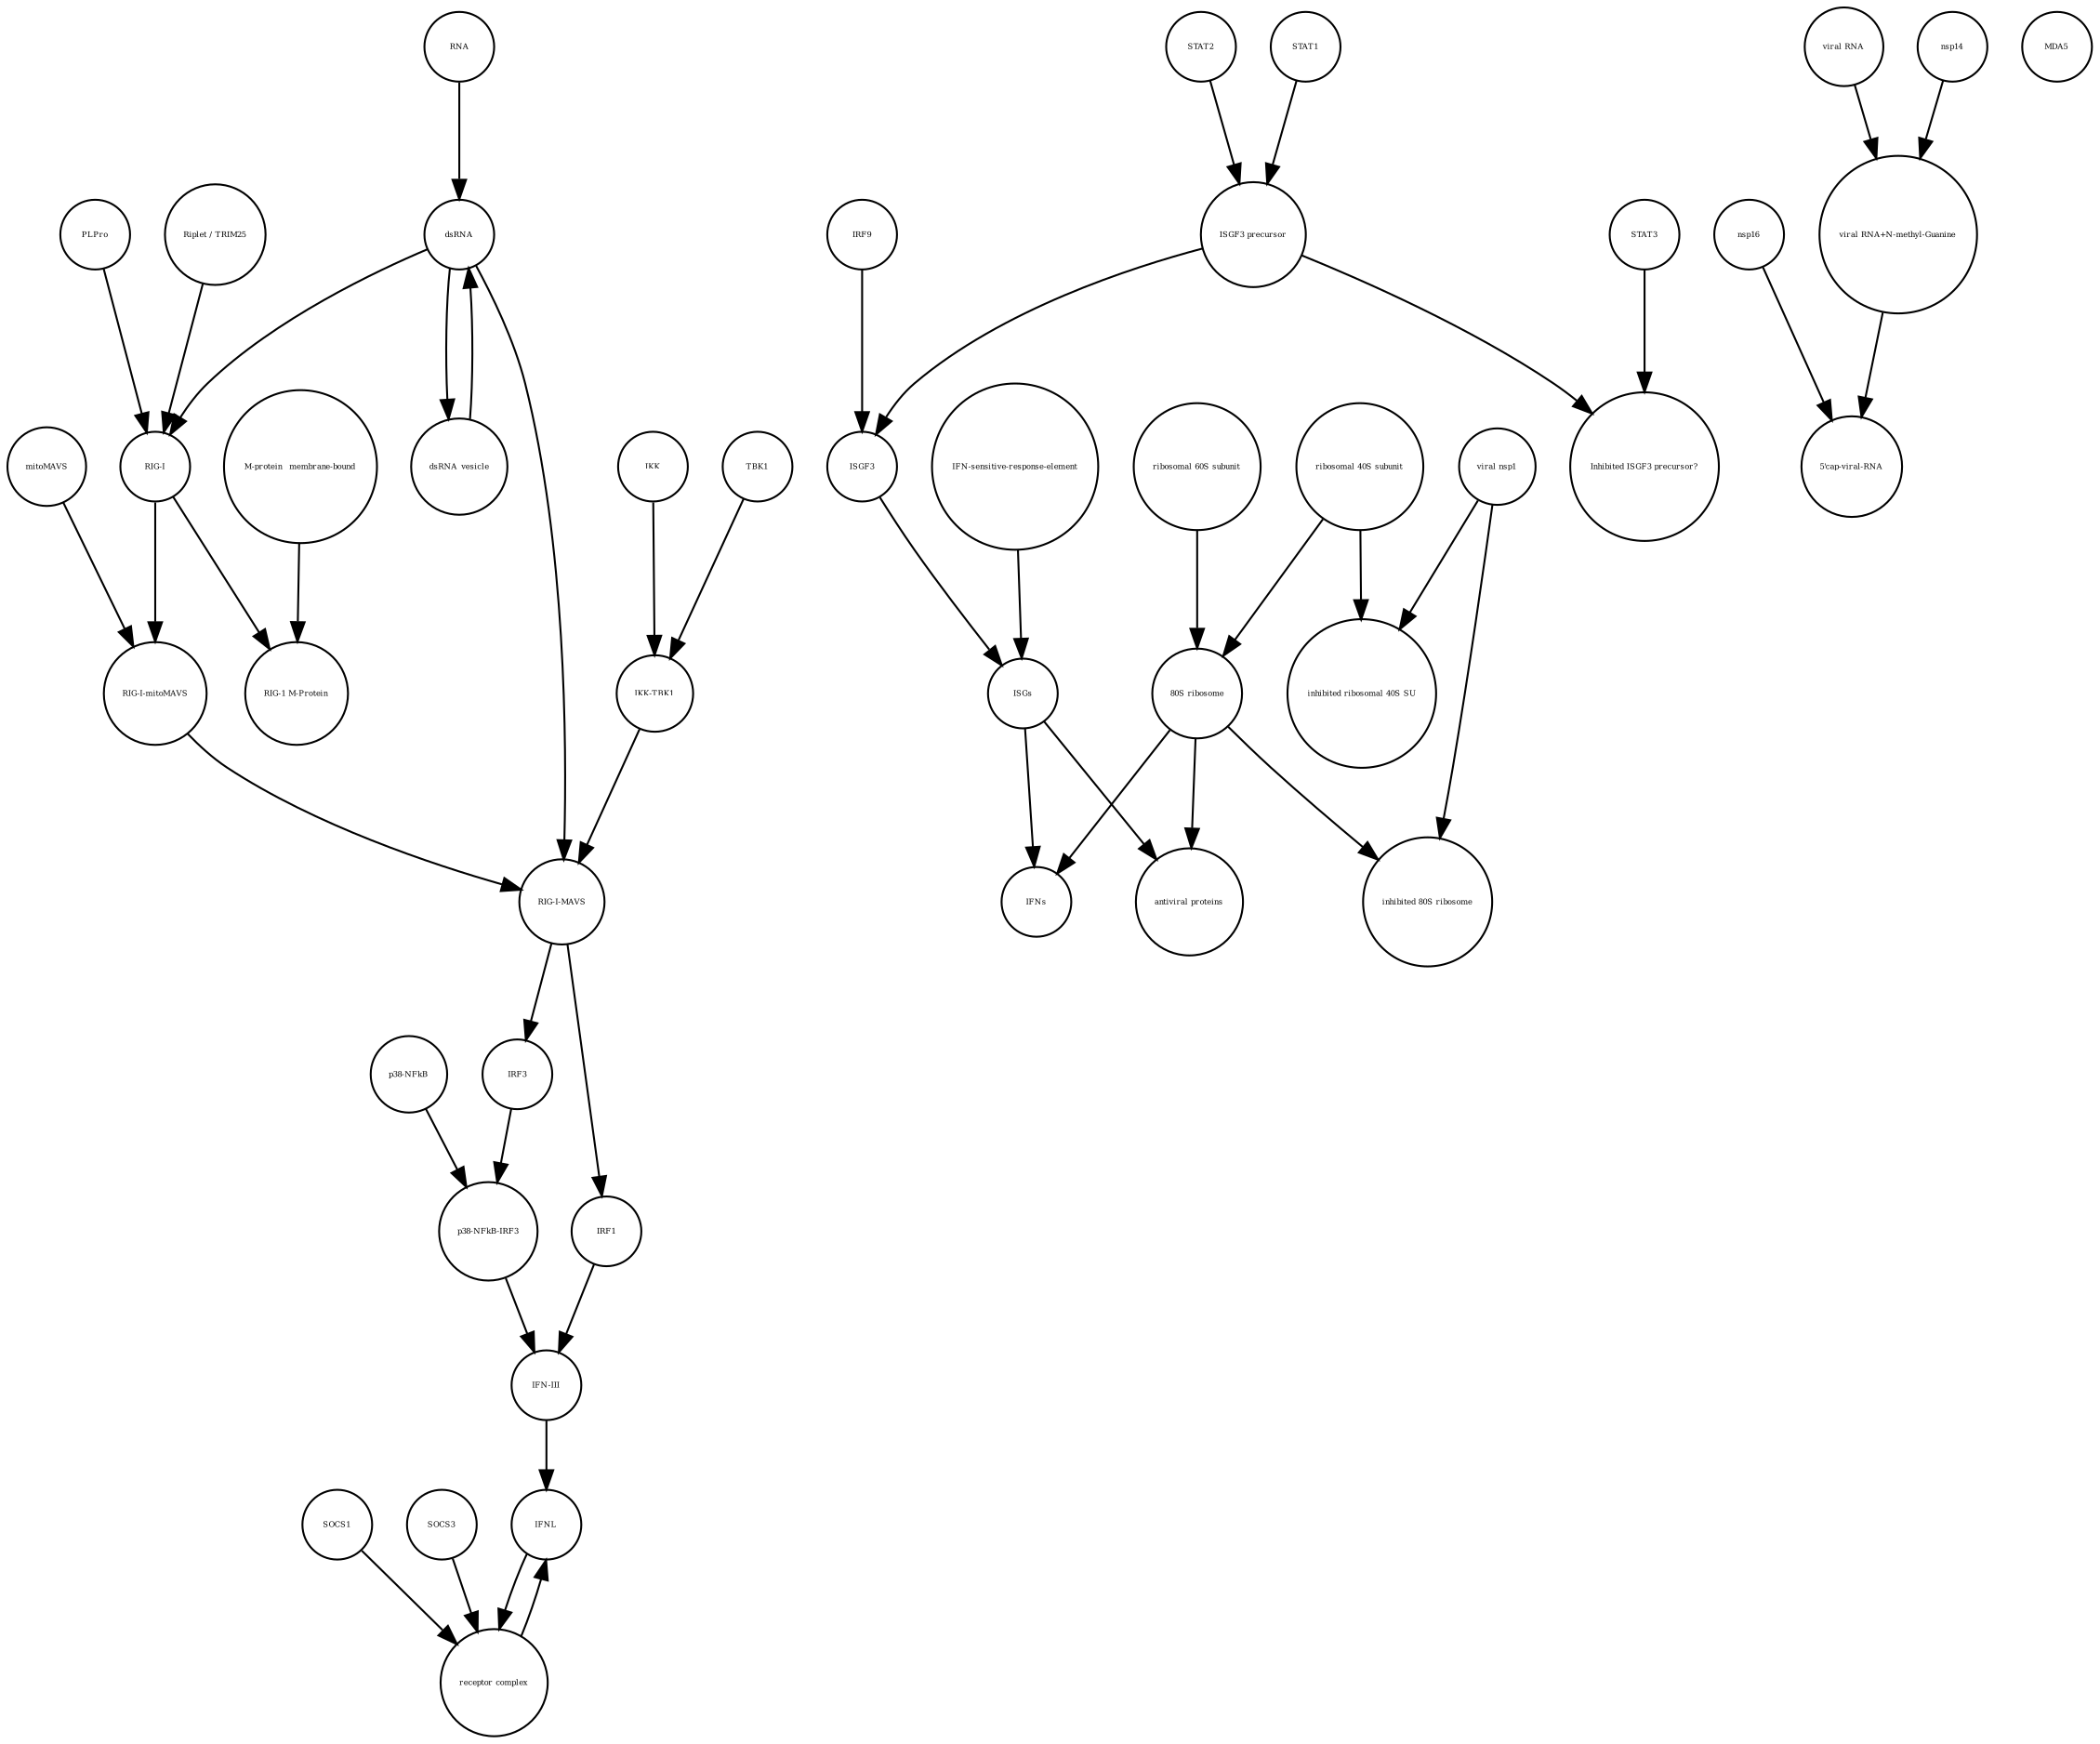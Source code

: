 strict digraph  {
IFNL [annotation="", bipartite=0, cls=macromolecule, fontsize=4, label=IFNL, shape=circle];
ISGF3 [annotation="", bipartite=0, cls=complex, fontsize=4, label=ISGF3, shape=circle];
"inhibited 80S ribosome" [annotation="", bipartite=0, cls=complex, fontsize=4, label="inhibited 80S ribosome", shape=circle];
IKK [annotation="", bipartite=0, cls=macromolecule, fontsize=4, label=IKK, shape=circle];
"viral RNA+N-methyl-Guanine" [annotation="", bipartite=0, cls="nucleic acid feature", fontsize=4, label="viral RNA+N-methyl-Guanine", shape=circle];
"RIG-I-mitoMAVS" [annotation="", bipartite=0, cls=complex, fontsize=4, label="RIG-I-mitoMAVS", shape=circle];
"ISGF3 precursor" [annotation="", bipartite=0, cls=complex, fontsize=4, label="ISGF3 precursor", shape=circle];
STAT2 [annotation="", bipartite=0, cls=macromolecule, fontsize=4, label=STAT2, shape=circle];
STAT1 [annotation="", bipartite=0, cls=macromolecule, fontsize=4, label=STAT1, shape=circle];
"viral RNA" [annotation="", bipartite=0, cls="nucleic acid feature", fontsize=4, label="viral RNA", shape=circle];
mitoMAVS [annotation="", bipartite=0, cls=macromolecule, fontsize=4, label=mitoMAVS, shape=circle];
ISGs [annotation="", bipartite=0, cls="nucleic acid feature", fontsize=4, label=ISGs, shape=circle];
"Inhibited ISGF3 precursor?" [annotation="", bipartite=0, cls=complex, fontsize=4, label="Inhibited ISGF3 precursor?", shape=circle];
"RIG-I" [annotation="", bipartite=0, cls=macromolecule, fontsize=4, label="RIG-I", shape=circle];
SOCS1 [annotation="", bipartite=0, cls=macromolecule, fontsize=4, label=SOCS1, shape=circle];
"antiviral proteins" [annotation="", bipartite=0, cls=macromolecule, fontsize=4, label="antiviral proteins", shape=circle];
IRF3 [annotation="", bipartite=0, cls=macromolecule, fontsize=4, label=IRF3, shape=circle];
PLPro [annotation="", bipartite=0, cls=macromolecule, fontsize=4, label=PLPro, shape=circle];
nsp14 [annotation="", bipartite=0, cls=macromolecule, fontsize=4, label=nsp14, shape=circle];
"80S ribosome" [annotation="", bipartite=0, cls=complex, fontsize=4, label="80S ribosome", shape=circle];
"ribosomal 60S subunit" [annotation="", bipartite=0, cls=complex, fontsize=4, label="ribosomal 60S subunit", shape=circle];
"inhibited ribosomal 40S SU" [annotation="urn_miriam_doi_10.1101%2F2020.05.18.102467", bipartite=0, cls=complex, fontsize=4, label="inhibited ribosomal 40S SU", shape=circle];
MDA5 [annotation="", bipartite=0, cls=macromolecule, fontsize=4, label=MDA5, shape=circle];
"RIG-I-MAVS" [annotation="", bipartite=0, cls=complex, fontsize=4, label="RIG-I-MAVS", shape=circle];
dsRNA_vesicle [annotation="", bipartite=0, cls="nucleic acid feature", fontsize=4, label=dsRNA_vesicle, shape=circle];
"IKK-TBK1" [annotation="", bipartite=0, cls=complex, fontsize=4, label="IKK-TBK1", shape=circle];
"Riplet / TRIM25" [annotation="", bipartite=0, cls=macromolecule, fontsize=4, label="Riplet / TRIM25", shape=circle];
dsRNA [annotation="", bipartite=0, cls="nucleic acid feature", fontsize=4, label=dsRNA, shape=circle];
"viral nsp1" [annotation="", bipartite=0, cls=macromolecule, fontsize=4, label="viral nsp1", shape=circle];
"RIG-1 M-Protein" [annotation="", bipartite=0, cls=complex, fontsize=4, label="RIG-1 M-Protein", shape=circle];
nsp16 [annotation="", bipartite=0, cls=macromolecule, fontsize=4, label=nsp16, shape=circle];
IRF9 [annotation="", bipartite=0, cls=macromolecule, fontsize=4, label=IRF9, shape=circle];
IRF1 [annotation="", bipartite=0, cls=macromolecule, fontsize=4, label=IRF1, shape=circle];
SOCS3 [annotation="", bipartite=0, cls=macromolecule, fontsize=4, label=SOCS3, shape=circle];
"p38-NFkB-IRF3" [annotation="", bipartite=0, cls=complex, fontsize=4, label="p38-NFkB-IRF3", shape=circle];
"IFN-III" [annotation="", bipartite=0, cls=macromolecule, fontsize=4, label="IFN-III", shape=circle];
"ribosomal 40S subunit" [annotation="", bipartite=0, cls=complex, fontsize=4, label="ribosomal 40S subunit", shape=circle];
"IFN-sensitive-response-element" [annotation="", bipartite=0, cls="nucleic acid feature", fontsize=4, label="IFN-sensitive-response-element", shape=circle];
TBK1 [annotation="", bipartite=0, cls=macromolecule, fontsize=4, label=TBK1, shape=circle];
IFNs [annotation="", bipartite=0, cls=macromolecule, fontsize=4, label=IFNs, shape=circle];
RNA [annotation="", bipartite=0, cls="nucleic acid feature", fontsize=4, label=RNA, shape=circle];
"M-protein_ membrane-bound" [annotation="", bipartite=0, cls=macromolecule, fontsize=4, label="M-protein_ membrane-bound", shape=circle];
"p38-NFkB" [annotation="", bipartite=0, cls=complex, fontsize=4, label="p38-NFkB", shape=circle];
"receptor complex" [annotation="", bipartite=0, cls=complex, fontsize=4, label="receptor complex", shape=circle];
"5'cap-viral-RNA" [annotation="", bipartite=0, cls="nucleic acid feature", fontsize=4, label="5'cap-viral-RNA", shape=circle];
STAT3 [annotation="", bipartite=0, cls=macromolecule, fontsize=4, label=STAT3, shape=circle];
IFNL -> "receptor complex"  [annotation="", interaction_type=stimulation];
ISGF3 -> ISGs  [annotation="", interaction_type="necessary stimulation"];
IKK -> "IKK-TBK1"  [annotation="", interaction_type=production];
"viral RNA+N-methyl-Guanine" -> "5'cap-viral-RNA"  [annotation="", interaction_type=production];
"RIG-I-mitoMAVS" -> "RIG-I-MAVS"  [annotation="", interaction_type=production];
"ISGF3 precursor" -> ISGF3  [annotation="", interaction_type=production];
"ISGF3 precursor" -> "Inhibited ISGF3 precursor?"  [annotation="", interaction_type=production];
STAT2 -> "ISGF3 precursor"  [annotation="", interaction_type=production];
STAT1 -> "ISGF3 precursor"  [annotation="", interaction_type=production];
"viral RNA" -> "viral RNA+N-methyl-Guanine"  [annotation="", interaction_type=production];
mitoMAVS -> "RIG-I-mitoMAVS"  [annotation="", interaction_type=production];
ISGs -> IFNs  [annotation="", interaction_type=production];
ISGs -> "antiviral proteins"  [annotation="", interaction_type=production];
"RIG-I" -> "RIG-I-mitoMAVS"  [annotation="", interaction_type=production];
"RIG-I" -> "RIG-1 M-Protein"  [annotation="", interaction_type=production];
SOCS1 -> "receptor complex"  [annotation="", interaction_type=production];
IRF3 -> "p38-NFkB-IRF3"  [annotation="", interaction_type=production];
PLPro -> "RIG-I"  [annotation="", interaction_type=catalysis];
nsp14 -> "viral RNA+N-methyl-Guanine"  [annotation="", interaction_type=catalysis];
"80S ribosome" -> IFNs  [annotation="", interaction_type=catalysis];
"80S ribosome" -> "inhibited 80S ribosome"  [annotation="", interaction_type=production];
"80S ribosome" -> "antiviral proteins"  [annotation="", interaction_type=catalysis];
"ribosomal 60S subunit" -> "80S ribosome"  [annotation="", interaction_type=production];
"RIG-I-MAVS" -> IRF1  [annotation="", interaction_type=catalysis];
"RIG-I-MAVS" -> IRF3  [annotation="", interaction_type=stimulation];
dsRNA_vesicle -> dsRNA  [annotation="", interaction_type=production];
"IKK-TBK1" -> "RIG-I-MAVS"  [annotation="", interaction_type=production];
"Riplet / TRIM25" -> "RIG-I"  [annotation="", interaction_type=catalysis];
dsRNA -> dsRNA_vesicle  [annotation="", interaction_type=production];
dsRNA -> "RIG-I"  [annotation="", interaction_type="necessary stimulation"];
dsRNA -> "RIG-I-MAVS"  [annotation="", interaction_type="necessary stimulation"];
"viral nsp1" -> "inhibited ribosomal 40S SU"  [annotation="", interaction_type=production];
"viral nsp1" -> "inhibited 80S ribosome"  [annotation="", interaction_type=production];
nsp16 -> "5'cap-viral-RNA"  [annotation="urn_miriam_doi_10.1016%2Fj.chom.2020.05.008", interaction_type=catalysis];
IRF9 -> ISGF3  [annotation="", interaction_type=production];
IRF1 -> "IFN-III"  [annotation="", interaction_type=stimulation];
SOCS3 -> "receptor complex"  [annotation="", interaction_type=production];
"p38-NFkB-IRF3" -> "IFN-III"  [annotation="", interaction_type=stimulation];
"IFN-III" -> IFNL  [annotation="", interaction_type=production];
"ribosomal 40S subunit" -> "80S ribosome"  [annotation="", interaction_type=production];
"ribosomal 40S subunit" -> "inhibited ribosomal 40S SU"  [annotation="", interaction_type=production];
"IFN-sensitive-response-element" -> ISGs  [annotation="", interaction_type=production];
TBK1 -> "IKK-TBK1"  [annotation="", interaction_type=production];
RNA -> dsRNA  [annotation="", interaction_type=production];
"M-protein_ membrane-bound" -> "RIG-1 M-Protein"  [annotation="", interaction_type=production];
"p38-NFkB" -> "p38-NFkB-IRF3"  [annotation="", interaction_type=production];
"receptor complex" -> IFNL  [annotation="", interaction_type=production];
STAT3 -> "Inhibited ISGF3 precursor?"  [annotation="", interaction_type=production];
}
